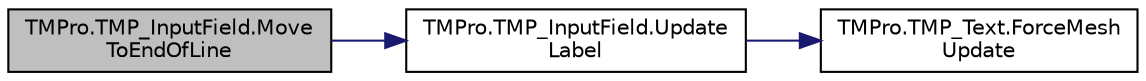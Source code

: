 digraph "TMPro.TMP_InputField.MoveToEndOfLine"
{
 // LATEX_PDF_SIZE
  edge [fontname="Helvetica",fontsize="10",labelfontname="Helvetica",labelfontsize="10"];
  node [fontname="Helvetica",fontsize="10",shape=record];
  rankdir="LR";
  Node1 [label="TMPro.TMP_InputField.Move\lToEndOfLine",height=0.2,width=0.4,color="black", fillcolor="grey75", style="filled", fontcolor="black",tooltip="Move to the end of the current line of text."];
  Node1 -> Node2 [color="midnightblue",fontsize="10",style="solid",fontname="Helvetica"];
  Node2 [label="TMPro.TMP_InputField.Update\lLabel",height=0.2,width=0.4,color="black", fillcolor="white", style="filled",URL="$class_t_m_pro_1_1_t_m_p___input_field.html#a1ac4c595e5f686b371e27745b0a2c99b",tooltip="Update the visual text Text."];
  Node2 -> Node3 [color="midnightblue",fontsize="10",style="solid",fontname="Helvetica"];
  Node3 [label="TMPro.TMP_Text.ForceMesh\lUpdate",height=0.2,width=0.4,color="black", fillcolor="white", style="filled",URL="$class_t_m_pro_1_1_t_m_p___text.html#acc79714f2b21eff7b784d8282a6f7756",tooltip="Function to force regeneration of the text object before its normal process time. This is useful when..."];
}
